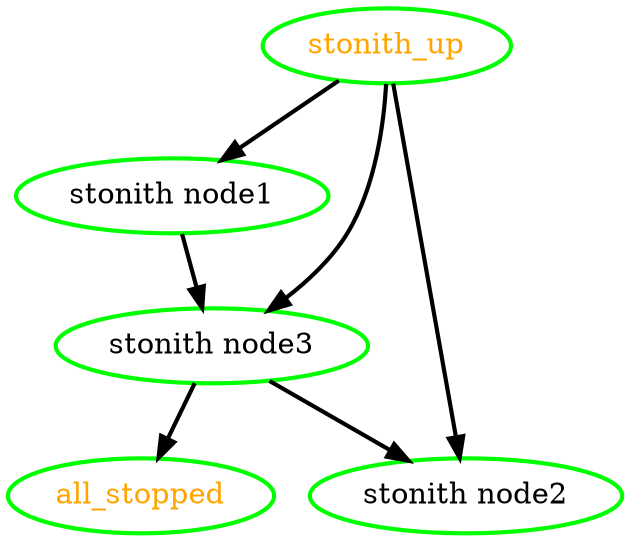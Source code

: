  digraph "g" {
"all_stopped" [ style=bold color="green" fontcolor="orange"  ]
"stonith node1" -> "stonith node3" [ style = bold]
"stonith node1" [ style=bold color="green" fontcolor="black" ]
"stonith node2" [ style=bold color="green" fontcolor="black" ]
"stonith node3" -> "all_stopped" [ style = bold]
"stonith node3" -> "stonith node2" [ style = bold]
"stonith node3" [ style=bold color="green" fontcolor="black" ]
"stonith_up" -> "stonith node1" [ style = bold]
"stonith_up" -> "stonith node2" [ style = bold]
"stonith_up" -> "stonith node3" [ style = bold]
"stonith_up" [ style=bold color="green" fontcolor="orange"  ]
}
